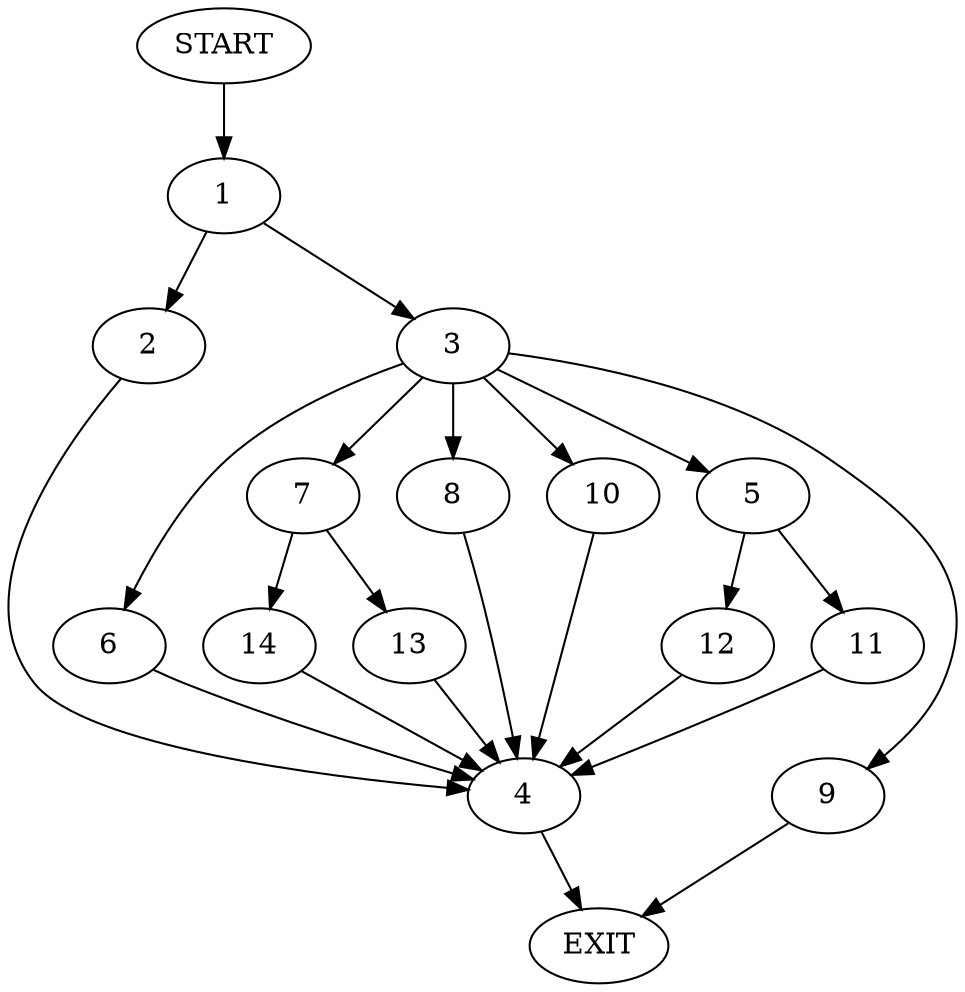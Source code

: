 digraph {
0 [label="START"];
1;
2;
3;
4;
5;
6;
7;
8;
9;
10;
11;
12;
13;
14;
15 [label="EXIT"];
0 -> 1;
1 -> 2;
1 -> 3;
2 -> 4;
3 -> 5;
3 -> 6;
3 -> 7;
3 -> 8;
3 -> 9;
3 -> 10;
4 -> 15;
8 -> 4;
6 -> 4;
9 -> 15;
10 -> 4;
5 -> 11;
5 -> 12;
7 -> 13;
7 -> 14;
11 -> 4;
12 -> 4;
14 -> 4;
13 -> 4;
}